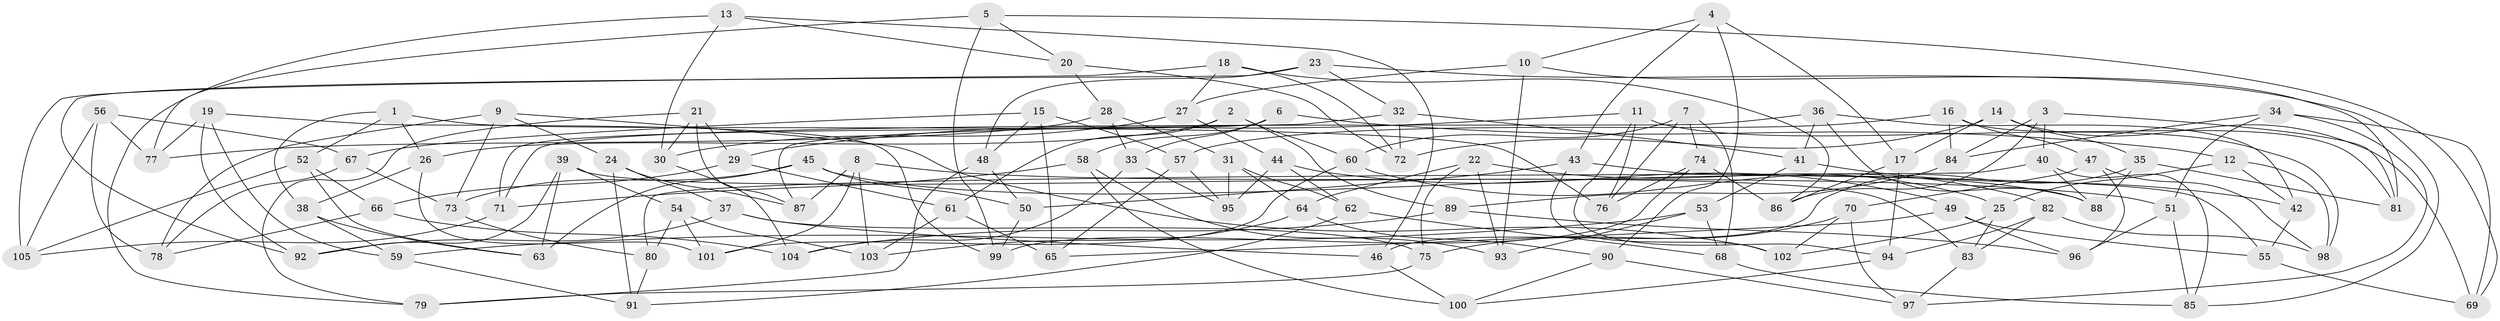// Generated by graph-tools (version 1.1) at 2025/37/03/09/25 02:37:53]
// undirected, 105 vertices, 210 edges
graph export_dot {
graph [start="1"]
  node [color=gray90,style=filled];
  1;
  2;
  3;
  4;
  5;
  6;
  7;
  8;
  9;
  10;
  11;
  12;
  13;
  14;
  15;
  16;
  17;
  18;
  19;
  20;
  21;
  22;
  23;
  24;
  25;
  26;
  27;
  28;
  29;
  30;
  31;
  32;
  33;
  34;
  35;
  36;
  37;
  38;
  39;
  40;
  41;
  42;
  43;
  44;
  45;
  46;
  47;
  48;
  49;
  50;
  51;
  52;
  53;
  54;
  55;
  56;
  57;
  58;
  59;
  60;
  61;
  62;
  63;
  64;
  65;
  66;
  67;
  68;
  69;
  70;
  71;
  72;
  73;
  74;
  75;
  76;
  77;
  78;
  79;
  80;
  81;
  82;
  83;
  84;
  85;
  86;
  87;
  88;
  89;
  90;
  91;
  92;
  93;
  94;
  95;
  96;
  97;
  98;
  99;
  100;
  101;
  102;
  103;
  104;
  105;
  1 -- 52;
  1 -- 38;
  1 -- 76;
  1 -- 26;
  2 -- 89;
  2 -- 60;
  2 -- 61;
  2 -- 26;
  3 -- 86;
  3 -- 81;
  3 -- 40;
  3 -- 84;
  4 -- 17;
  4 -- 10;
  4 -- 43;
  4 -- 90;
  5 -- 20;
  5 -- 77;
  5 -- 69;
  5 -- 99;
  6 -- 12;
  6 -- 58;
  6 -- 71;
  6 -- 33;
  7 -- 76;
  7 -- 74;
  7 -- 60;
  7 -- 68;
  8 -- 51;
  8 -- 101;
  8 -- 103;
  8 -- 87;
  9 -- 24;
  9 -- 73;
  9 -- 78;
  9 -- 102;
  10 -- 93;
  10 -- 27;
  10 -- 81;
  11 -- 29;
  11 -- 76;
  11 -- 94;
  11 -- 98;
  12 -- 42;
  12 -- 98;
  12 -- 25;
  13 -- 20;
  13 -- 46;
  13 -- 30;
  13 -- 79;
  14 -- 69;
  14 -- 35;
  14 -- 72;
  14 -- 17;
  15 -- 48;
  15 -- 67;
  15 -- 65;
  15 -- 57;
  16 -- 47;
  16 -- 84;
  16 -- 57;
  16 -- 81;
  17 -- 86;
  17 -- 94;
  18 -- 86;
  18 -- 105;
  18 -- 72;
  18 -- 27;
  19 -- 92;
  19 -- 99;
  19 -- 59;
  19 -- 77;
  20 -- 28;
  20 -- 72;
  21 -- 79;
  21 -- 29;
  21 -- 87;
  21 -- 30;
  22 -- 25;
  22 -- 93;
  22 -- 64;
  22 -- 75;
  23 -- 48;
  23 -- 85;
  23 -- 32;
  23 -- 92;
  24 -- 87;
  24 -- 91;
  24 -- 37;
  25 -- 102;
  25 -- 83;
  26 -- 38;
  26 -- 101;
  27 -- 44;
  27 -- 30;
  28 -- 31;
  28 -- 77;
  28 -- 33;
  29 -- 66;
  29 -- 61;
  30 -- 104;
  31 -- 64;
  31 -- 95;
  31 -- 62;
  32 -- 41;
  32 -- 72;
  32 -- 87;
  33 -- 95;
  33 -- 104;
  34 -- 97;
  34 -- 84;
  34 -- 51;
  34 -- 69;
  35 -- 81;
  35 -- 88;
  35 -- 46;
  36 -- 42;
  36 -- 41;
  36 -- 88;
  36 -- 71;
  37 -- 46;
  37 -- 92;
  37 -- 75;
  38 -- 59;
  38 -- 63;
  39 -- 54;
  39 -- 92;
  39 -- 83;
  39 -- 63;
  40 -- 85;
  40 -- 80;
  40 -- 88;
  41 -- 42;
  41 -- 53;
  42 -- 55;
  43 -- 102;
  43 -- 55;
  43 -- 50;
  44 -- 95;
  44 -- 62;
  44 -- 49;
  45 -- 88;
  45 -- 50;
  45 -- 73;
  45 -- 63;
  46 -- 100;
  47 -- 98;
  47 -- 96;
  47 -- 70;
  48 -- 50;
  48 -- 79;
  49 -- 96;
  49 -- 55;
  49 -- 65;
  50 -- 99;
  51 -- 85;
  51 -- 96;
  52 -- 66;
  52 -- 105;
  52 -- 63;
  53 -- 59;
  53 -- 93;
  53 -- 68;
  54 -- 101;
  54 -- 103;
  54 -- 80;
  55 -- 69;
  56 -- 78;
  56 -- 67;
  56 -- 105;
  56 -- 77;
  57 -- 65;
  57 -- 95;
  58 -- 100;
  58 -- 71;
  58 -- 93;
  59 -- 91;
  60 -- 101;
  60 -- 82;
  61 -- 65;
  61 -- 103;
  62 -- 68;
  62 -- 91;
  64 -- 103;
  64 -- 90;
  66 -- 78;
  66 -- 104;
  67 -- 78;
  67 -- 73;
  68 -- 85;
  70 -- 102;
  70 -- 97;
  70 -- 75;
  71 -- 105;
  73 -- 80;
  74 -- 76;
  74 -- 99;
  74 -- 86;
  75 -- 79;
  80 -- 91;
  82 -- 83;
  82 -- 94;
  82 -- 98;
  83 -- 97;
  84 -- 89;
  89 -- 104;
  89 -- 96;
  90 -- 100;
  90 -- 97;
  94 -- 100;
}
